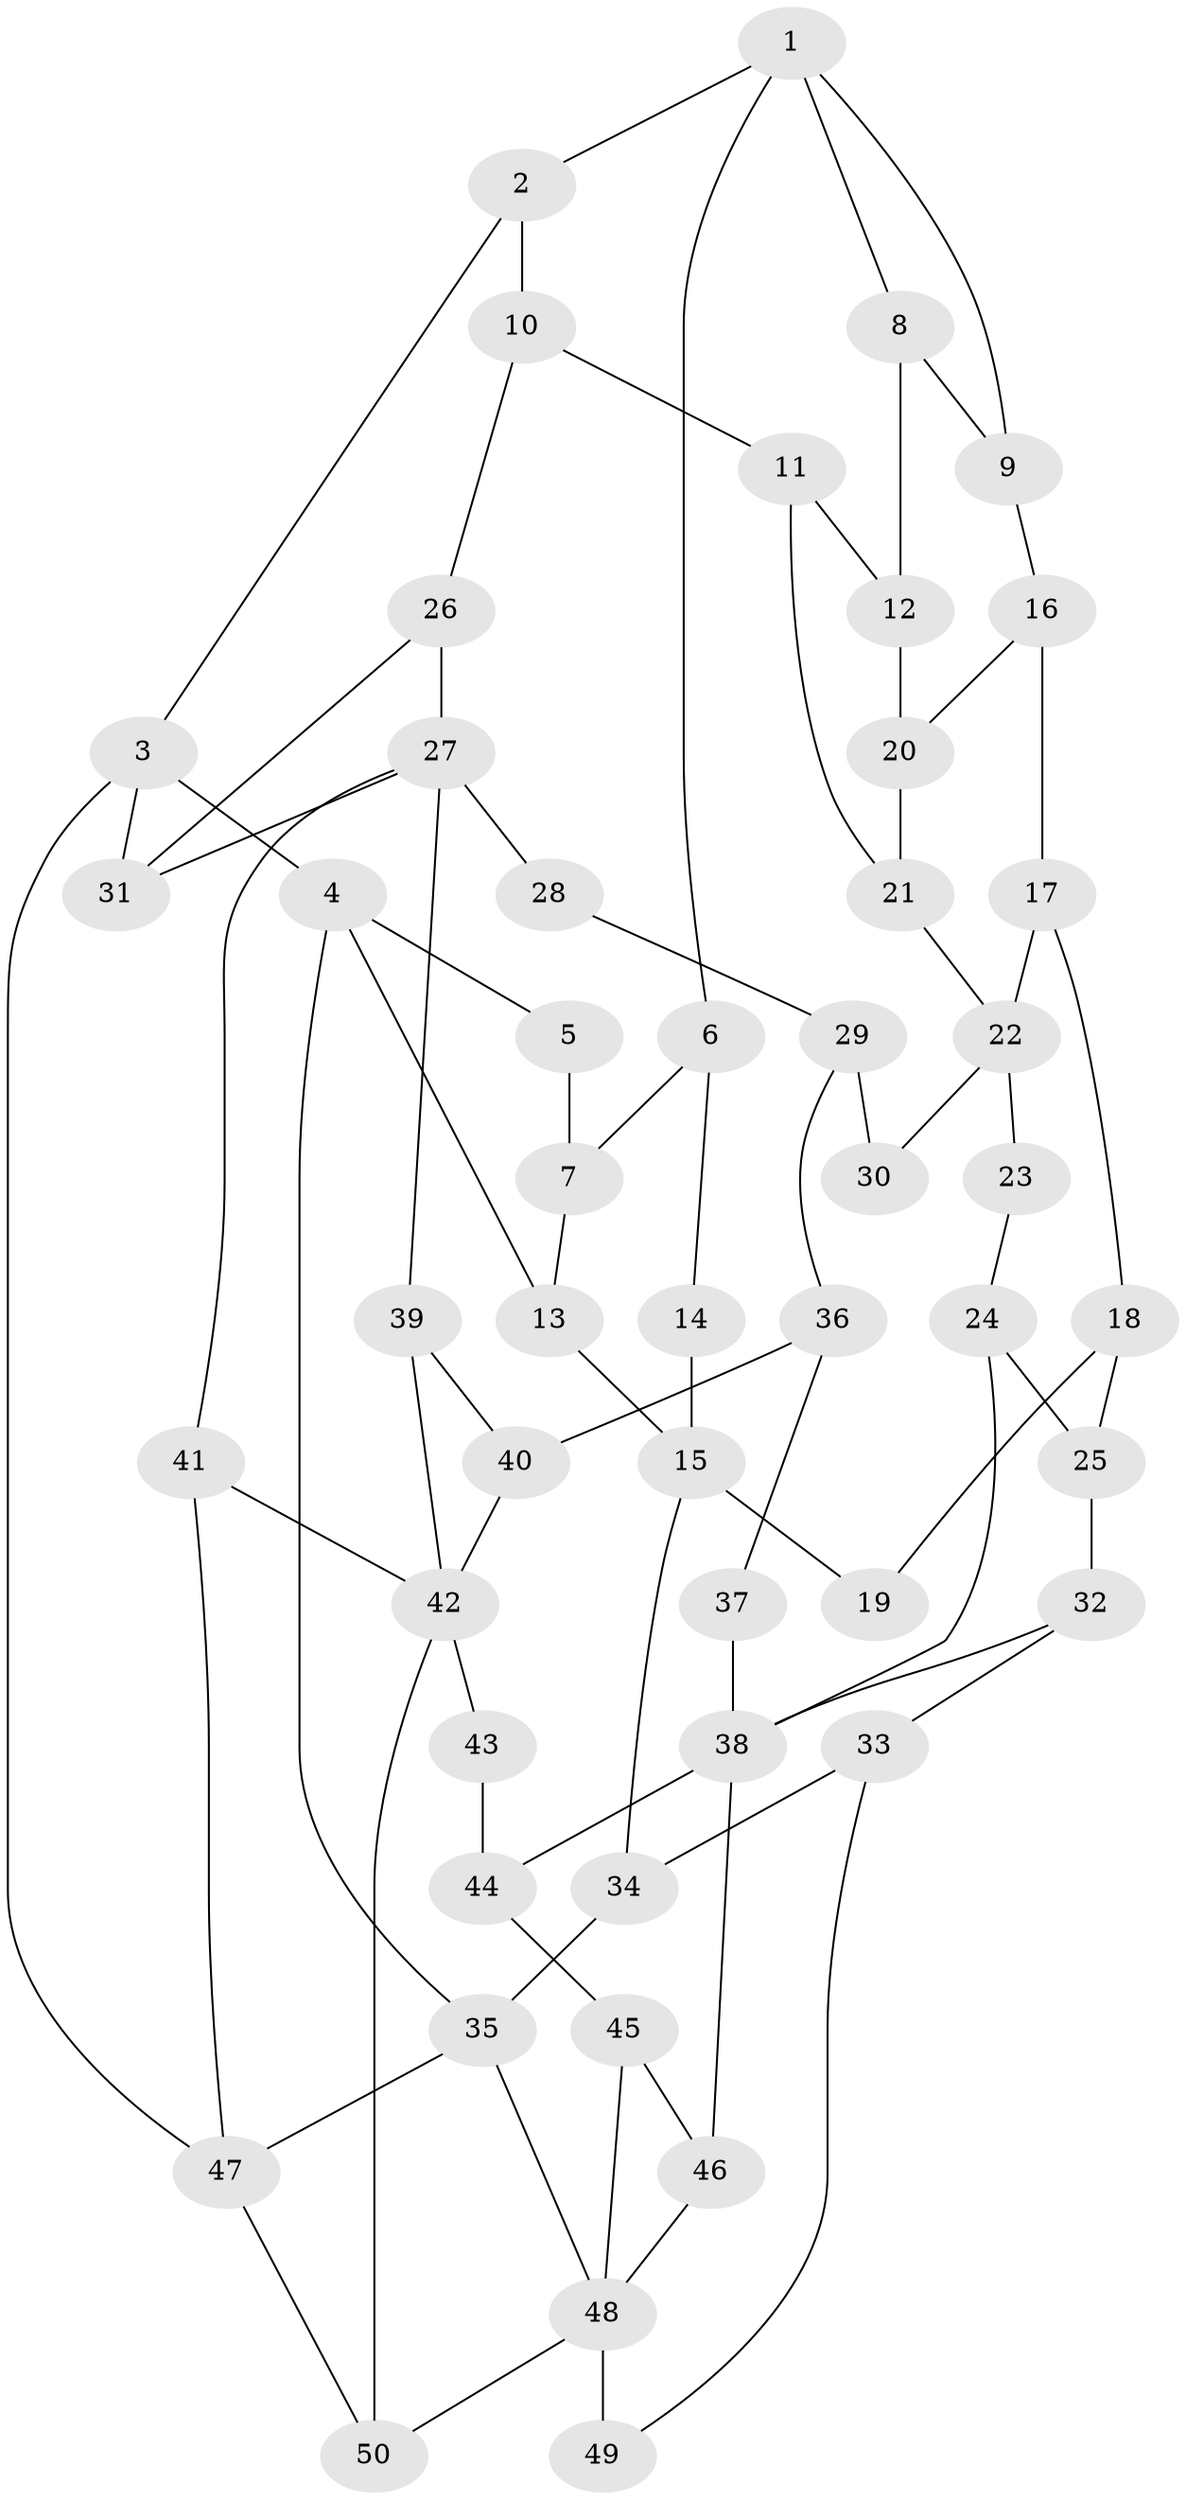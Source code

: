 // original degree distribution, {3: 0.02857142857142857, 5: 0.4, 4: 0.3, 6: 0.2714285714285714}
// Generated by graph-tools (version 1.1) at 2025/54/03/04/25 22:54:23]
// undirected, 50 vertices, 78 edges
graph export_dot {
  node [color=gray90,style=filled];
  1;
  2;
  3;
  4;
  5;
  6;
  7;
  8;
  9;
  10;
  11;
  12;
  13;
  14;
  15;
  16;
  17;
  18;
  19;
  20;
  21;
  22;
  23;
  24;
  25;
  26;
  27;
  28;
  29;
  30;
  31;
  32;
  33;
  34;
  35;
  36;
  37;
  38;
  39;
  40;
  41;
  42;
  43;
  44;
  45;
  46;
  47;
  48;
  49;
  50;
  1 -- 2 [weight=1.0];
  1 -- 6 [weight=1.0];
  1 -- 8 [weight=1.0];
  1 -- 9 [weight=1.0];
  2 -- 3 [weight=1.0];
  2 -- 10 [weight=1.0];
  3 -- 4 [weight=1.0];
  3 -- 31 [weight=1.0];
  3 -- 47 [weight=1.0];
  4 -- 5 [weight=1.0];
  4 -- 13 [weight=1.0];
  4 -- 35 [weight=1.0];
  5 -- 7 [weight=1.0];
  6 -- 7 [weight=1.0];
  6 -- 14 [weight=1.0];
  7 -- 13 [weight=1.0];
  8 -- 9 [weight=1.0];
  8 -- 12 [weight=1.0];
  9 -- 16 [weight=1.0];
  10 -- 11 [weight=1.0];
  10 -- 26 [weight=1.0];
  11 -- 12 [weight=1.0];
  11 -- 21 [weight=1.0];
  12 -- 20 [weight=1.0];
  13 -- 15 [weight=1.0];
  14 -- 15 [weight=2.0];
  15 -- 19 [weight=2.0];
  15 -- 34 [weight=1.0];
  16 -- 17 [weight=1.0];
  16 -- 20 [weight=1.0];
  17 -- 18 [weight=1.0];
  17 -- 22 [weight=1.0];
  18 -- 19 [weight=1.0];
  18 -- 25 [weight=1.0];
  20 -- 21 [weight=1.0];
  21 -- 22 [weight=1.0];
  22 -- 23 [weight=2.0];
  22 -- 30 [weight=2.0];
  23 -- 24 [weight=1.0];
  24 -- 25 [weight=1.0];
  24 -- 38 [weight=1.0];
  25 -- 32 [weight=1.0];
  26 -- 27 [weight=1.0];
  26 -- 31 [weight=1.0];
  27 -- 28 [weight=2.0];
  27 -- 31 [weight=1.0];
  27 -- 39 [weight=1.0];
  27 -- 41 [weight=1.0];
  28 -- 29 [weight=1.0];
  29 -- 30 [weight=1.0];
  29 -- 36 [weight=1.0];
  32 -- 33 [weight=1.0];
  32 -- 38 [weight=1.0];
  33 -- 34 [weight=1.0];
  33 -- 49 [weight=1.0];
  34 -- 35 [weight=1.0];
  35 -- 47 [weight=1.0];
  35 -- 48 [weight=1.0];
  36 -- 37 [weight=1.0];
  36 -- 40 [weight=1.0];
  37 -- 38 [weight=2.0];
  38 -- 44 [weight=1.0];
  38 -- 46 [weight=1.0];
  39 -- 40 [weight=1.0];
  39 -- 42 [weight=1.0];
  40 -- 42 [weight=1.0];
  41 -- 42 [weight=1.0];
  41 -- 47 [weight=1.0];
  42 -- 43 [weight=2.0];
  42 -- 50 [weight=1.0];
  43 -- 44 [weight=1.0];
  44 -- 45 [weight=1.0];
  45 -- 46 [weight=1.0];
  45 -- 48 [weight=1.0];
  46 -- 48 [weight=1.0];
  47 -- 50 [weight=1.0];
  48 -- 49 [weight=2.0];
  48 -- 50 [weight=1.0];
}

